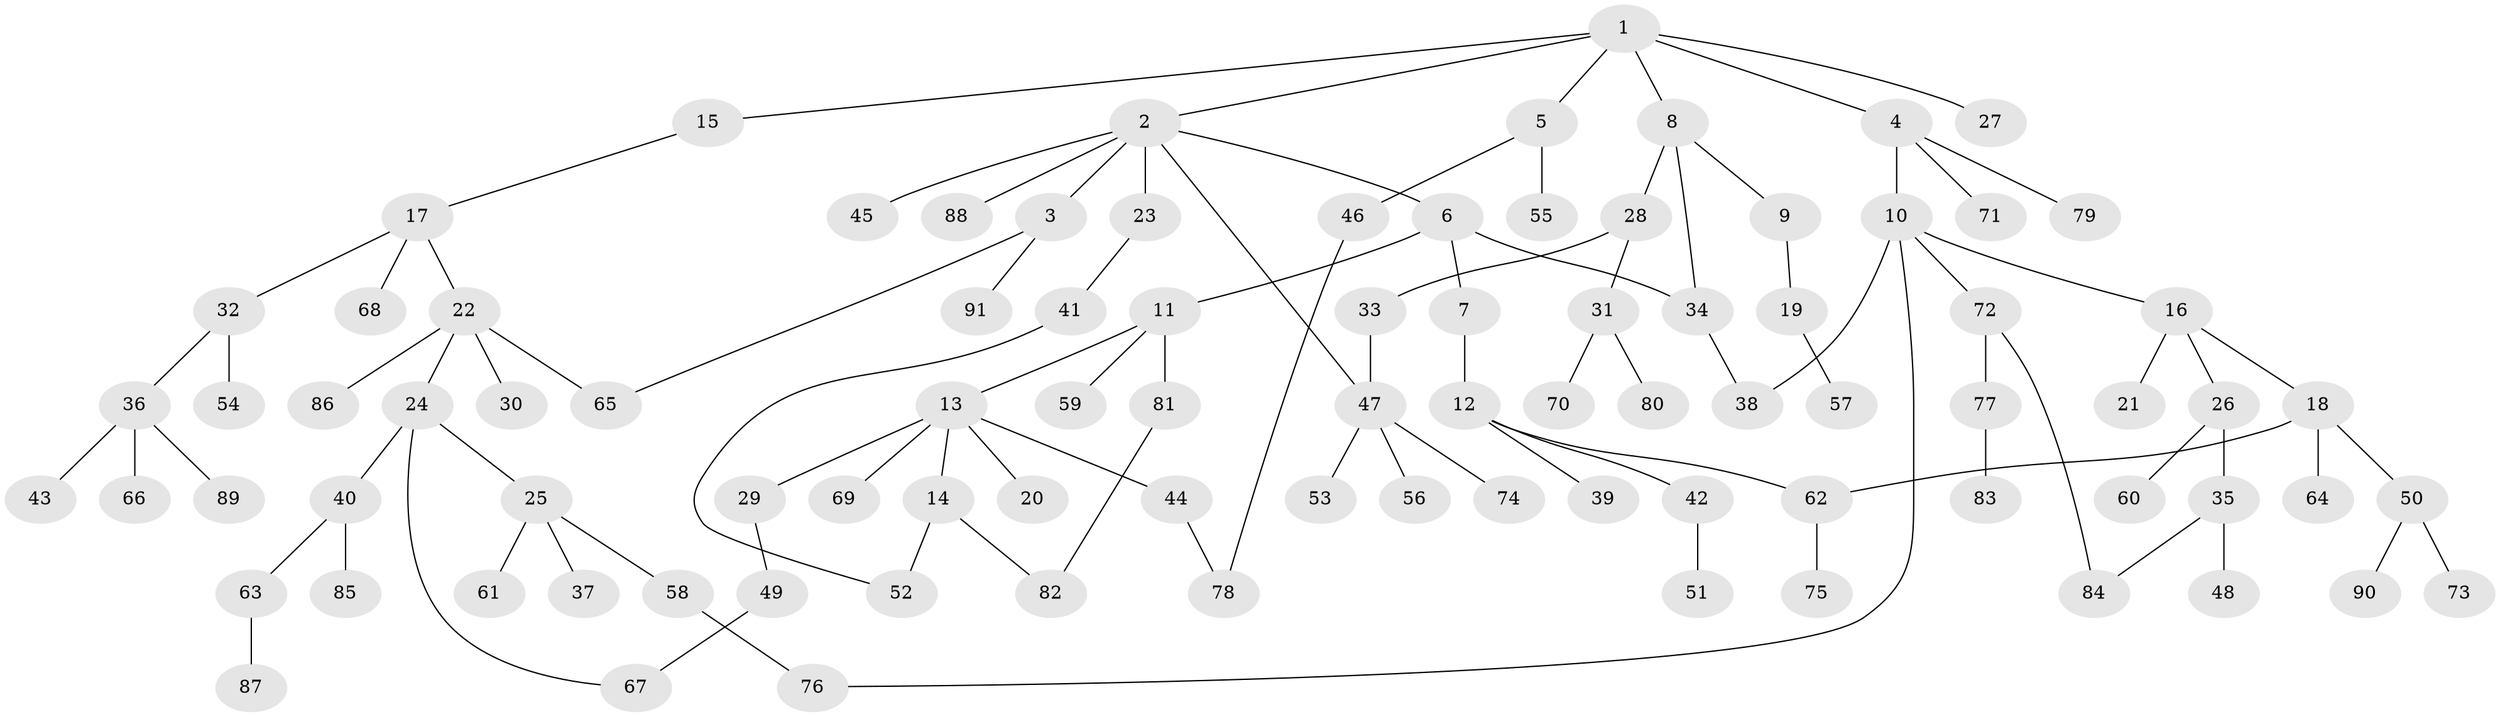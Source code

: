 // coarse degree distribution, {12: 0.027777777777777776, 2: 0.3888888888888889, 3: 0.05555555555555555, 5: 0.1388888888888889, 4: 0.027777777777777776, 1: 0.3611111111111111}
// Generated by graph-tools (version 1.1) at 2025/16/03/04/25 18:16:52]
// undirected, 91 vertices, 101 edges
graph export_dot {
graph [start="1"]
  node [color=gray90,style=filled];
  1;
  2;
  3;
  4;
  5;
  6;
  7;
  8;
  9;
  10;
  11;
  12;
  13;
  14;
  15;
  16;
  17;
  18;
  19;
  20;
  21;
  22;
  23;
  24;
  25;
  26;
  27;
  28;
  29;
  30;
  31;
  32;
  33;
  34;
  35;
  36;
  37;
  38;
  39;
  40;
  41;
  42;
  43;
  44;
  45;
  46;
  47;
  48;
  49;
  50;
  51;
  52;
  53;
  54;
  55;
  56;
  57;
  58;
  59;
  60;
  61;
  62;
  63;
  64;
  65;
  66;
  67;
  68;
  69;
  70;
  71;
  72;
  73;
  74;
  75;
  76;
  77;
  78;
  79;
  80;
  81;
  82;
  83;
  84;
  85;
  86;
  87;
  88;
  89;
  90;
  91;
  1 -- 2;
  1 -- 4;
  1 -- 5;
  1 -- 8;
  1 -- 15;
  1 -- 27;
  2 -- 3;
  2 -- 6;
  2 -- 23;
  2 -- 45;
  2 -- 88;
  2 -- 47;
  3 -- 91;
  3 -- 65;
  4 -- 10;
  4 -- 71;
  4 -- 79;
  5 -- 46;
  5 -- 55;
  6 -- 7;
  6 -- 11;
  6 -- 34;
  7 -- 12;
  8 -- 9;
  8 -- 28;
  8 -- 34;
  9 -- 19;
  10 -- 16;
  10 -- 38;
  10 -- 72;
  10 -- 76;
  11 -- 13;
  11 -- 59;
  11 -- 81;
  12 -- 39;
  12 -- 42;
  12 -- 62;
  13 -- 14;
  13 -- 20;
  13 -- 29;
  13 -- 44;
  13 -- 69;
  14 -- 82;
  14 -- 52;
  15 -- 17;
  16 -- 18;
  16 -- 21;
  16 -- 26;
  17 -- 22;
  17 -- 32;
  17 -- 68;
  18 -- 50;
  18 -- 62;
  18 -- 64;
  19 -- 57;
  22 -- 24;
  22 -- 30;
  22 -- 65;
  22 -- 86;
  23 -- 41;
  24 -- 25;
  24 -- 40;
  24 -- 67;
  25 -- 37;
  25 -- 58;
  25 -- 61;
  26 -- 35;
  26 -- 60;
  28 -- 31;
  28 -- 33;
  29 -- 49;
  31 -- 70;
  31 -- 80;
  32 -- 36;
  32 -- 54;
  33 -- 47;
  34 -- 38;
  35 -- 48;
  35 -- 84;
  36 -- 43;
  36 -- 66;
  36 -- 89;
  40 -- 63;
  40 -- 85;
  41 -- 52;
  42 -- 51;
  44 -- 78;
  46 -- 78;
  47 -- 53;
  47 -- 56;
  47 -- 74;
  49 -- 67;
  50 -- 73;
  50 -- 90;
  58 -- 76;
  62 -- 75;
  63 -- 87;
  72 -- 77;
  72 -- 84;
  77 -- 83;
  81 -- 82;
}
